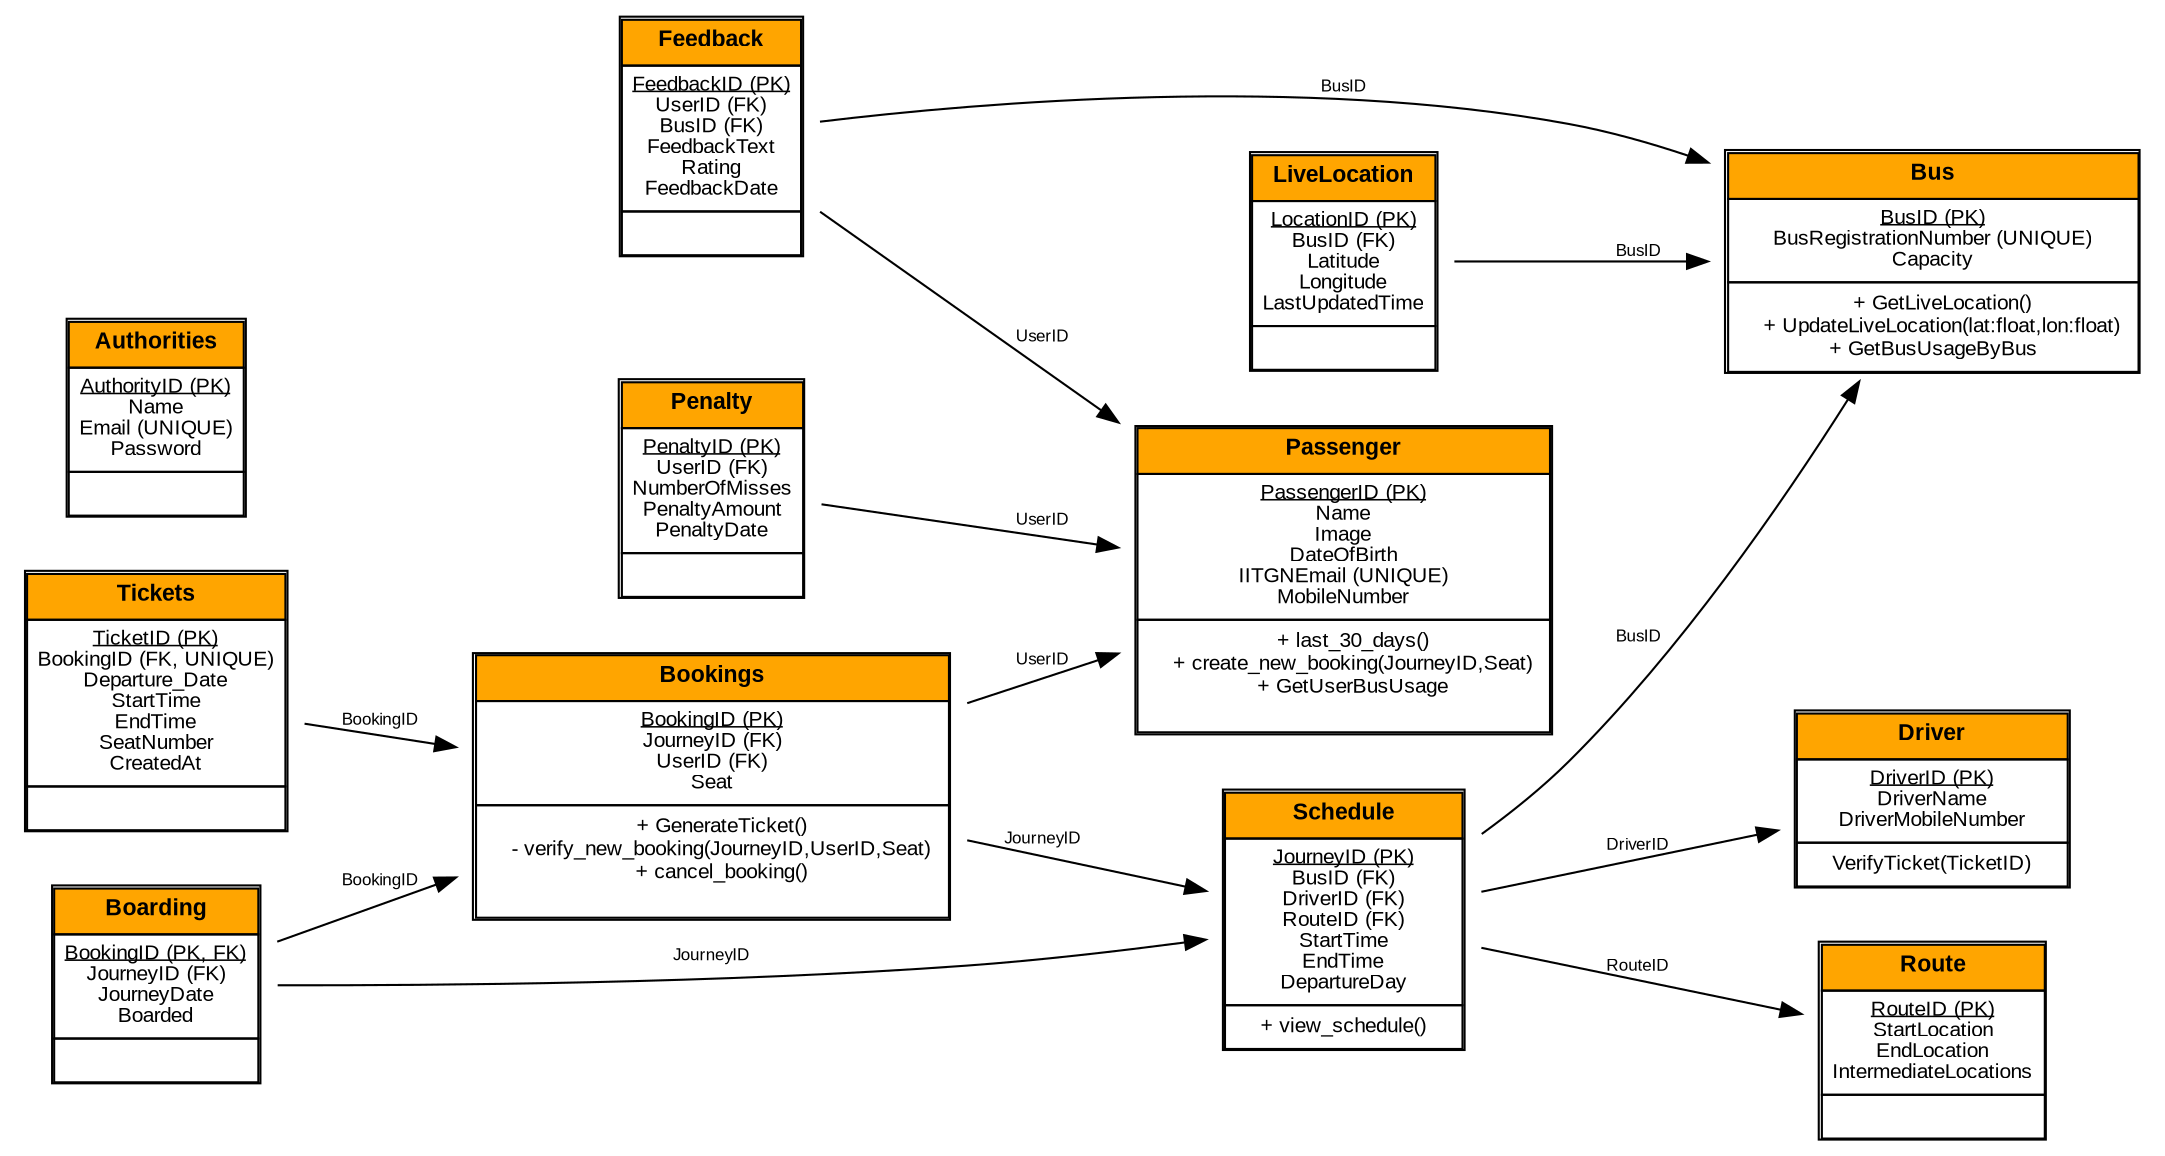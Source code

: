 digraph ShuttleGo {
    rankdir=LR;
    node [shape=plaintext, fontname="Arial", fontsize=10];
    edge [fontname="Arial", fontsize=8];
    
    Passenger [label=<
    <table border="1" cellborder="1" cellspacing="0" cellpadding="4">
    <tr>
    <td bgcolor="orange" align="center">
    <font point-size="11"><b>Passenger</b></font>
    </td></tr>
    <tr><td align="center"><u>PassengerID (PK)</u><br/>Name<br/>Image<br/>DateOfBirth<br/>IITGNEmail (UNIQUE)<br/>MobileNumber</td></tr>
    <tr><td>
    + last_30_days() <br/>
    + create_new_booking(JourneyID,Seat) <br/>
    + GetUserBusUsage <br/>
    </td></tr>
    </table>>];
    
    Bus [label=<<table border="1" cellborder="1" cellspacing="0" cellpadding="4"><tr><td bgcolor="orange" align="center"><font point-size="11"><b>Bus</b></font></td></tr><tr><td align="center"><u>BusID (PK)</u><br/>BusRegistrationNumber (UNIQUE)<br/>Capacity</td></tr>
    <tr><td>
    + GetLiveLocation() <br/>
    + UpdateLiveLocation(lat:float,lon:float) <br/>
    + GetBusUsageByBus
    </td></tr>
    </table>>];
    
    Driver [label=<<table border="1" cellborder="1" cellspacing="0" cellpadding="4"><tr><td bgcolor="orange" align="center"><font point-size="11"><b>Driver</b></font></td></tr><tr><td align="center"><u>DriverID (PK)</u><br/>DriverName<br/>DriverMobileNumber</td></tr>
    <tr><td>
    VerifyTicket(TicketID)
    </td></tr>
    </table>>];
    
    Route [label=<<table border="1" cellborder="1" cellspacing="0" cellpadding="4"><tr><td bgcolor="orange" align="center"><font point-size="11"><b>Route</b></font></td></tr><tr><td align="center"><u>RouteID (PK)</u><br/>StartLocation<br/>EndLocation<br/>IntermediateLocations</td></tr>
    <tr><td>
    </td></tr>
    </table>>];
    
    Schedule [label=<<table border="1" cellborder="1" cellspacing="0" cellpadding="4"><tr><td bgcolor="orange" align="center"><font point-size="11"><b>Schedule</b></font></td></tr><tr><td align="center"><u>JourneyID (PK)</u><br/>BusID (FK)<br/>DriverID (FK)<br/>RouteID (FK)<br/>StartTime<br/>EndTime<br/>DepartureDay</td></tr>
    <tr><td>
    + view_schedule()
    </td></tr>
    </table>>];
    
    Bookings [label=<<table border="1" cellborder="1" cellspacing="0" cellpadding="4"><tr><td bgcolor="orange" align="center"><font point-size="11"><b>Bookings</b></font></td></tr><tr><td align="center"><u>BookingID (PK)</u><br/>JourneyID (FK)<br/>UserID (FK)<br/>Seat</td></tr>
    <tr><td>
    + GenerateTicket() <br/>
    - verify_new_booking(JourneyID,UserID,Seat) <br/>
    + cancel_booking() <br/>
    </td></tr>
    </table>>];

    Boarding [label=<<table border="1" cellborder="1" cellspacing="0" cellpadding="4"><tr><td bgcolor="orange" align="center"><font point-size="11"><b>Boarding</b></font></td></tr><tr><td align="center"><u>BookingID (PK, FK)</u><br/>JourneyID (FK)<br/>JourneyDate<br/>Boarded</td></tr>
    <tr><td>

    </td></tr>
    </table>>];

    LiveLocation [label=<<table border="1" cellborder="1" cellspacing="0" cellpadding="4"><tr><td bgcolor="orange" align="center"><font point-size="11"><b>LiveLocation</b></font></td></tr><tr><td align="center"><u>LocationID (PK)</u><br/>BusID (FK)<br/>Latitude<br/>Longitude<br/>LastUpdatedTime</td></tr>
    <tr><td>
    </td></tr>
    </table>>];

    Penalty [label=<<table border="1" cellborder="1" cellspacing="0" cellpadding="4"><tr><td bgcolor="orange" align="center"><font point-size="11"><b>Penalty</b></font></td></tr><tr><td align="center"><u>PenaltyID (PK)</u><br/>UserID (FK)<br/>NumberOfMisses<br/>PenaltyAmount<br/>PenaltyDate</td></tr>
    <tr><td>
    </td></tr>
    </table>>];

    Authorities [label=<<table border="1" cellborder="1" cellspacing="0" cellpadding="4"><tr><td bgcolor="orange" align="center"><font point-size="11"><b>Authorities</b></font></td></tr><tr><td align="center"><u>AuthorityID (PK)</u><br/>Name<br/>Email (UNIQUE)<br/>Password</td></tr>
    <tr><td>
    </td></tr>
    </table>>];

    Feedback [label=<<table border="1" cellborder="1" cellspacing="0" cellpadding="4"><tr><td bgcolor="orange" align="center"><font point-size="11"><b>Feedback</b></font></td></tr><tr><td align="center"><u>FeedbackID (PK)</u><br/>UserID (FK)<br/>BusID (FK)<br/>FeedbackText<br/>Rating<br/>FeedbackDate</td></tr>
    <tr><td>
    </td></tr>
    </table>>];

    Tickets [label=<<table border="1" cellborder="1" cellspacing="0" cellpadding="4"><tr><td bgcolor="orange" align="center"><font point-size="11"><b>Tickets</b></font></td></tr><tr><td align="center"><u>TicketID (PK)</u><br/>BookingID (FK, UNIQUE)<br/>Departure_Date<br/>StartTime<br/>EndTime<br/>SeatNumber<br/>CreatedAt</td></tr>
    <tr><td>
    </td></tr>
    </table>>];

    
    // Relationships
    Schedule -> Bus [label="BusID"];
    Schedule -> Driver [label="DriverID"];
    Schedule -> Route [label="RouteID"];
    
    Bookings -> Schedule [label="JourneyID"];
    Bookings -> Passenger [label="UserID"];
    
    Boarding -> Bookings [label="BookingID"];
    Boarding -> Schedule [label="JourneyID"];
    
    LiveLocation -> Bus [label="BusID"];
    
    Penalty -> Passenger [label="UserID"];
    
    Feedback -> Passenger [label="UserID"];
    Feedback -> Bus [label="BusID"];
    
    Tickets -> Bookings [label="BookingID"];
}

